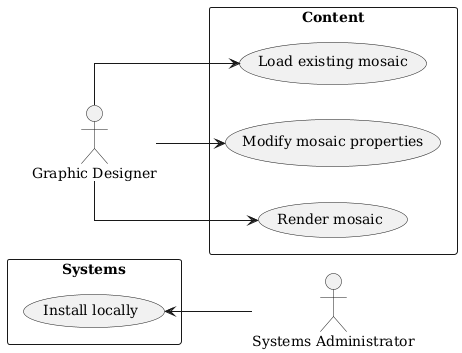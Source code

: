 @startuml use_case_diagram
left to right direction
skinparam defaultFontName DejaVu Serif
skinparam linetype ortho


:Systems Administrator: as sa

:Graphic Designer: as gd



rectangle "Systems" as sys {
    usecase "Install locally" as il
    sa-u-> il
}

rectangle "Content" as cms {
    usecase "Load existing mosaic" as lms
    gd --> lms


    usecase "Modify mosaic properties" as mmsp
    gd --> mmsp

    usecase "Render mosaic" as rms
    gd --> rms
}

@enduml